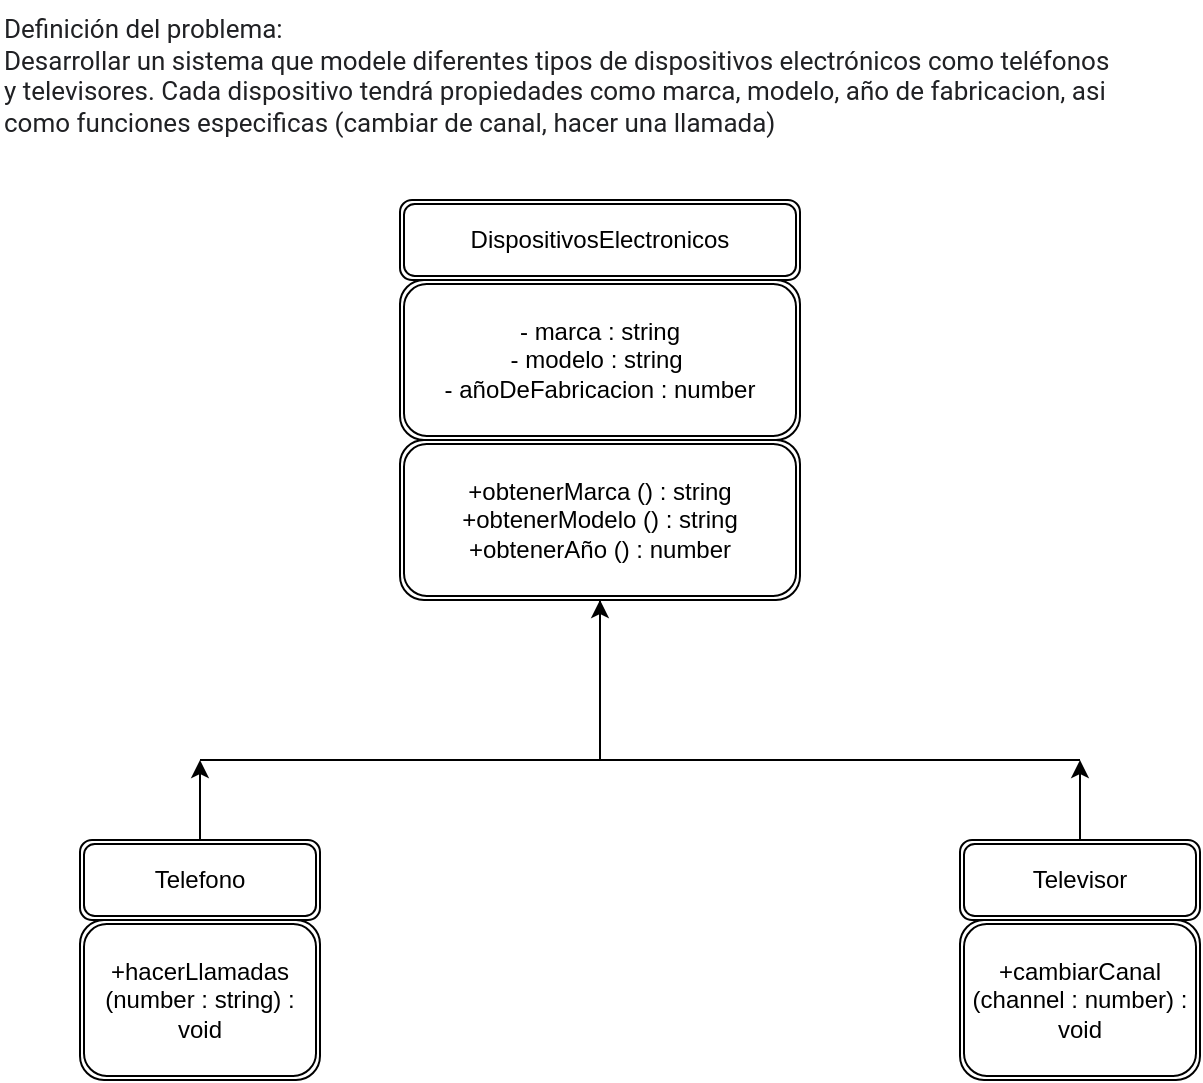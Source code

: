 <mxfile>
    <diagram id="uduYozopUfWk42JIaYCv" name="Page-1">
        <mxGraphModel dx="717" dy="398" grid="1" gridSize="10" guides="1" tooltips="1" connect="1" arrows="1" fold="1" page="1" pageScale="1" pageWidth="850" pageHeight="1100" math="0" shadow="0">
            <root>
                <mxCell id="0"/>
                <mxCell id="1" parent="0"/>
                <mxCell id="2" value="&lt;span style=&quot;color: rgb(32, 33, 36); font-family: Roboto, arial, sans-serif; font-size: 13px; font-style: normal; font-variant-ligatures: normal; font-variant-caps: normal; font-weight: 400; letter-spacing: normal; orphans: 2; text-align: left; text-indent: 0px; text-transform: none; widows: 2; word-spacing: 0px; -webkit-text-stroke-width: 0px; background-color: rgb(255, 255, 255); text-decoration-thickness: initial; text-decoration-style: initial; text-decoration-color: initial; float: none; display: inline !important;&quot;&gt;Definición del problema:&lt;br&gt;Desarrollar un sistema que modele diferentes tipos de dispositivos electrónicos como teléfonos y televisores. Cada dispositivo tendrá propiedades como marca, modelo, año de&amp;nbsp;fabricacion, asi como funciones especificas (cambiar de canal, hacer una llamada)&lt;/span&gt;" style="text;whiteSpace=wrap;html=1;" vertex="1" parent="1">
                    <mxGeometry x="40" y="20" width="560" height="70" as="geometry"/>
                </mxCell>
                <mxCell id="3" value="DispositivosElectronicos" style="shape=ext;double=1;rounded=1;whiteSpace=wrap;html=1;" vertex="1" parent="1">
                    <mxGeometry x="240" y="120" width="200" height="40" as="geometry"/>
                </mxCell>
                <mxCell id="6" value="- marca : string&lt;br&gt;- modelo : string&amp;nbsp;&lt;br&gt;- añoDeFabricacion : number" style="shape=ext;double=1;rounded=1;whiteSpace=wrap;html=1;" vertex="1" parent="1">
                    <mxGeometry x="240" y="160" width="200" height="80" as="geometry"/>
                </mxCell>
                <mxCell id="7" value="Telefono" style="shape=ext;double=1;rounded=1;whiteSpace=wrap;html=1;" vertex="1" parent="1">
                    <mxGeometry x="80" y="440" width="120" height="40" as="geometry"/>
                </mxCell>
                <mxCell id="8" value="Televisor" style="shape=ext;double=1;rounded=1;whiteSpace=wrap;html=1;" vertex="1" parent="1">
                    <mxGeometry x="520" y="440" width="120" height="40" as="geometry"/>
                </mxCell>
                <mxCell id="9" value="+hacerLlamadas (number : string) : void" style="shape=ext;double=1;rounded=1;whiteSpace=wrap;html=1;" vertex="1" parent="1">
                    <mxGeometry x="80" y="480" width="120" height="80" as="geometry"/>
                </mxCell>
                <mxCell id="10" value="+cambiarCanal (channel : number) : void" style="shape=ext;double=1;rounded=1;whiteSpace=wrap;html=1;" vertex="1" parent="1">
                    <mxGeometry x="520" y="480" width="120" height="80" as="geometry"/>
                </mxCell>
                <mxCell id="15" value="" style="endArrow=classic;html=1;entryX=0.5;entryY=1;entryDx=0;entryDy=0;" edge="1" parent="1" target="13">
                    <mxGeometry width="50" height="50" relative="1" as="geometry">
                        <mxPoint x="340" y="400" as="sourcePoint"/>
                        <mxPoint x="390" y="350" as="targetPoint"/>
                    </mxGeometry>
                </mxCell>
                <mxCell id="17" value="" style="endArrow=none;html=1;" edge="1" parent="1" target="13">
                    <mxGeometry width="50" height="50" relative="1" as="geometry">
                        <mxPoint x="340" y="340" as="sourcePoint"/>
                        <mxPoint x="390" y="290" as="targetPoint"/>
                        <Array as="points"/>
                    </mxGeometry>
                </mxCell>
                <mxCell id="13" value="+obtenerMarca () : string&lt;br&gt;+obtenerModelo () : string&lt;br&gt;+obtenerAño () : number" style="shape=ext;double=1;rounded=1;whiteSpace=wrap;html=1;" vertex="1" parent="1">
                    <mxGeometry x="240" y="240" width="200" height="80" as="geometry"/>
                </mxCell>
                <mxCell id="18" value="" style="endArrow=none;html=1;" edge="1" parent="1">
                    <mxGeometry width="50" height="50" relative="1" as="geometry">
                        <mxPoint x="140" y="400" as="sourcePoint"/>
                        <mxPoint x="580" y="400" as="targetPoint"/>
                    </mxGeometry>
                </mxCell>
                <mxCell id="19" value="" style="endArrow=classic;html=1;" edge="1" parent="1">
                    <mxGeometry width="50" height="50" relative="1" as="geometry">
                        <mxPoint x="140" y="440" as="sourcePoint"/>
                        <mxPoint x="140" y="400" as="targetPoint"/>
                    </mxGeometry>
                </mxCell>
                <mxCell id="20" value="" style="endArrow=classic;html=1;" edge="1" parent="1">
                    <mxGeometry width="50" height="50" relative="1" as="geometry">
                        <mxPoint x="580" y="440" as="sourcePoint"/>
                        <mxPoint x="580" y="400" as="targetPoint"/>
                    </mxGeometry>
                </mxCell>
            </root>
        </mxGraphModel>
    </diagram>
</mxfile>